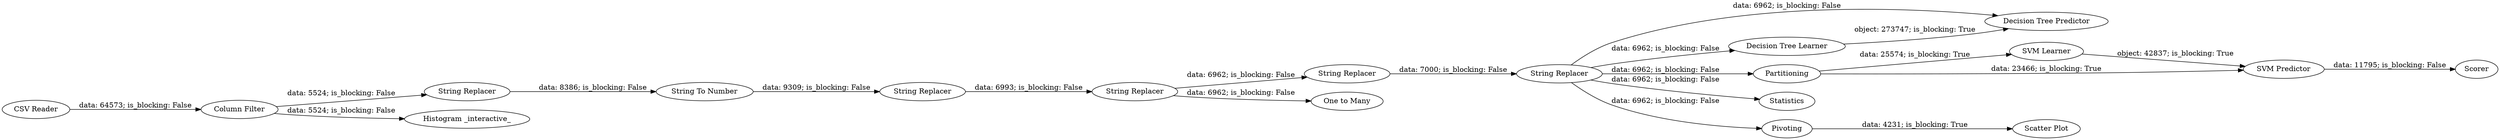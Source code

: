 digraph {
	"-8677544947379840257_18" [label="Decision Tree Predictor"]
	"-8677544947379840257_22" [label=Scorer]
	"-8677544947379840257_17" [label="Decision Tree Learner"]
	"-8677544947379840257_8" [label="String Replacer"]
	"-8677544947379840257_10" [label="String Replacer"]
	"-8677544947379840257_13" [label="String Replacer"]
	"-8677544947379840257_19" [label="SVM Learner"]
	"-8677544947379840257_3" [label="Column Filter"]
	"-8677544947379840257_12" [label="One to Many"]
	"-8677544947379840257_20" [label="SVM Predictor"]
	"-8677544947379840257_21" [label=Partitioning]
	"-8677544947379840257_2" [label="CSV Reader"]
	"-8677544947379840257_7" [label="String To Number"]
	"-8677544947379840257_23" [label=Statistics]
	"-8677544947379840257_16" [label="Scatter Plot"]
	"-8677544947379840257_5" [label="Histogram _interactive_"]
	"-8677544947379840257_14" [label="String Replacer"]
	"-8677544947379840257_9" [label="String Replacer"]
	"-8677544947379840257_15" [label=Pivoting]
	"-8677544947379840257_14" -> "-8677544947379840257_15" [label="data: 6962; is_blocking: False"]
	"-8677544947379840257_21" -> "-8677544947379840257_20" [label="data: 23466; is_blocking: True"]
	"-8677544947379840257_19" -> "-8677544947379840257_20" [label="object: 42837; is_blocking: True"]
	"-8677544947379840257_2" -> "-8677544947379840257_3" [label="data: 64573; is_blocking: False"]
	"-8677544947379840257_14" -> "-8677544947379840257_23" [label="data: 6962; is_blocking: False"]
	"-8677544947379840257_15" -> "-8677544947379840257_16" [label="data: 4231; is_blocking: True"]
	"-8677544947379840257_13" -> "-8677544947379840257_14" [label="data: 7000; is_blocking: False"]
	"-8677544947379840257_21" -> "-8677544947379840257_19" [label="data: 25574; is_blocking: True"]
	"-8677544947379840257_17" -> "-8677544947379840257_18" [label="object: 273747; is_blocking: True"]
	"-8677544947379840257_9" -> "-8677544947379840257_10" [label="data: 6993; is_blocking: False"]
	"-8677544947379840257_14" -> "-8677544947379840257_18" [label="data: 6962; is_blocking: False"]
	"-8677544947379840257_3" -> "-8677544947379840257_5" [label="data: 5524; is_blocking: False"]
	"-8677544947379840257_10" -> "-8677544947379840257_13" [label="data: 6962; is_blocking: False"]
	"-8677544947379840257_3" -> "-8677544947379840257_8" [label="data: 5524; is_blocking: False"]
	"-8677544947379840257_14" -> "-8677544947379840257_21" [label="data: 6962; is_blocking: False"]
	"-8677544947379840257_14" -> "-8677544947379840257_17" [label="data: 6962; is_blocking: False"]
	"-8677544947379840257_8" -> "-8677544947379840257_7" [label="data: 8386; is_blocking: False"]
	"-8677544947379840257_10" -> "-8677544947379840257_12" [label="data: 6962; is_blocking: False"]
	"-8677544947379840257_20" -> "-8677544947379840257_22" [label="data: 11795; is_blocking: False"]
	"-8677544947379840257_7" -> "-8677544947379840257_9" [label="data: 9309; is_blocking: False"]
	rankdir=LR
}
